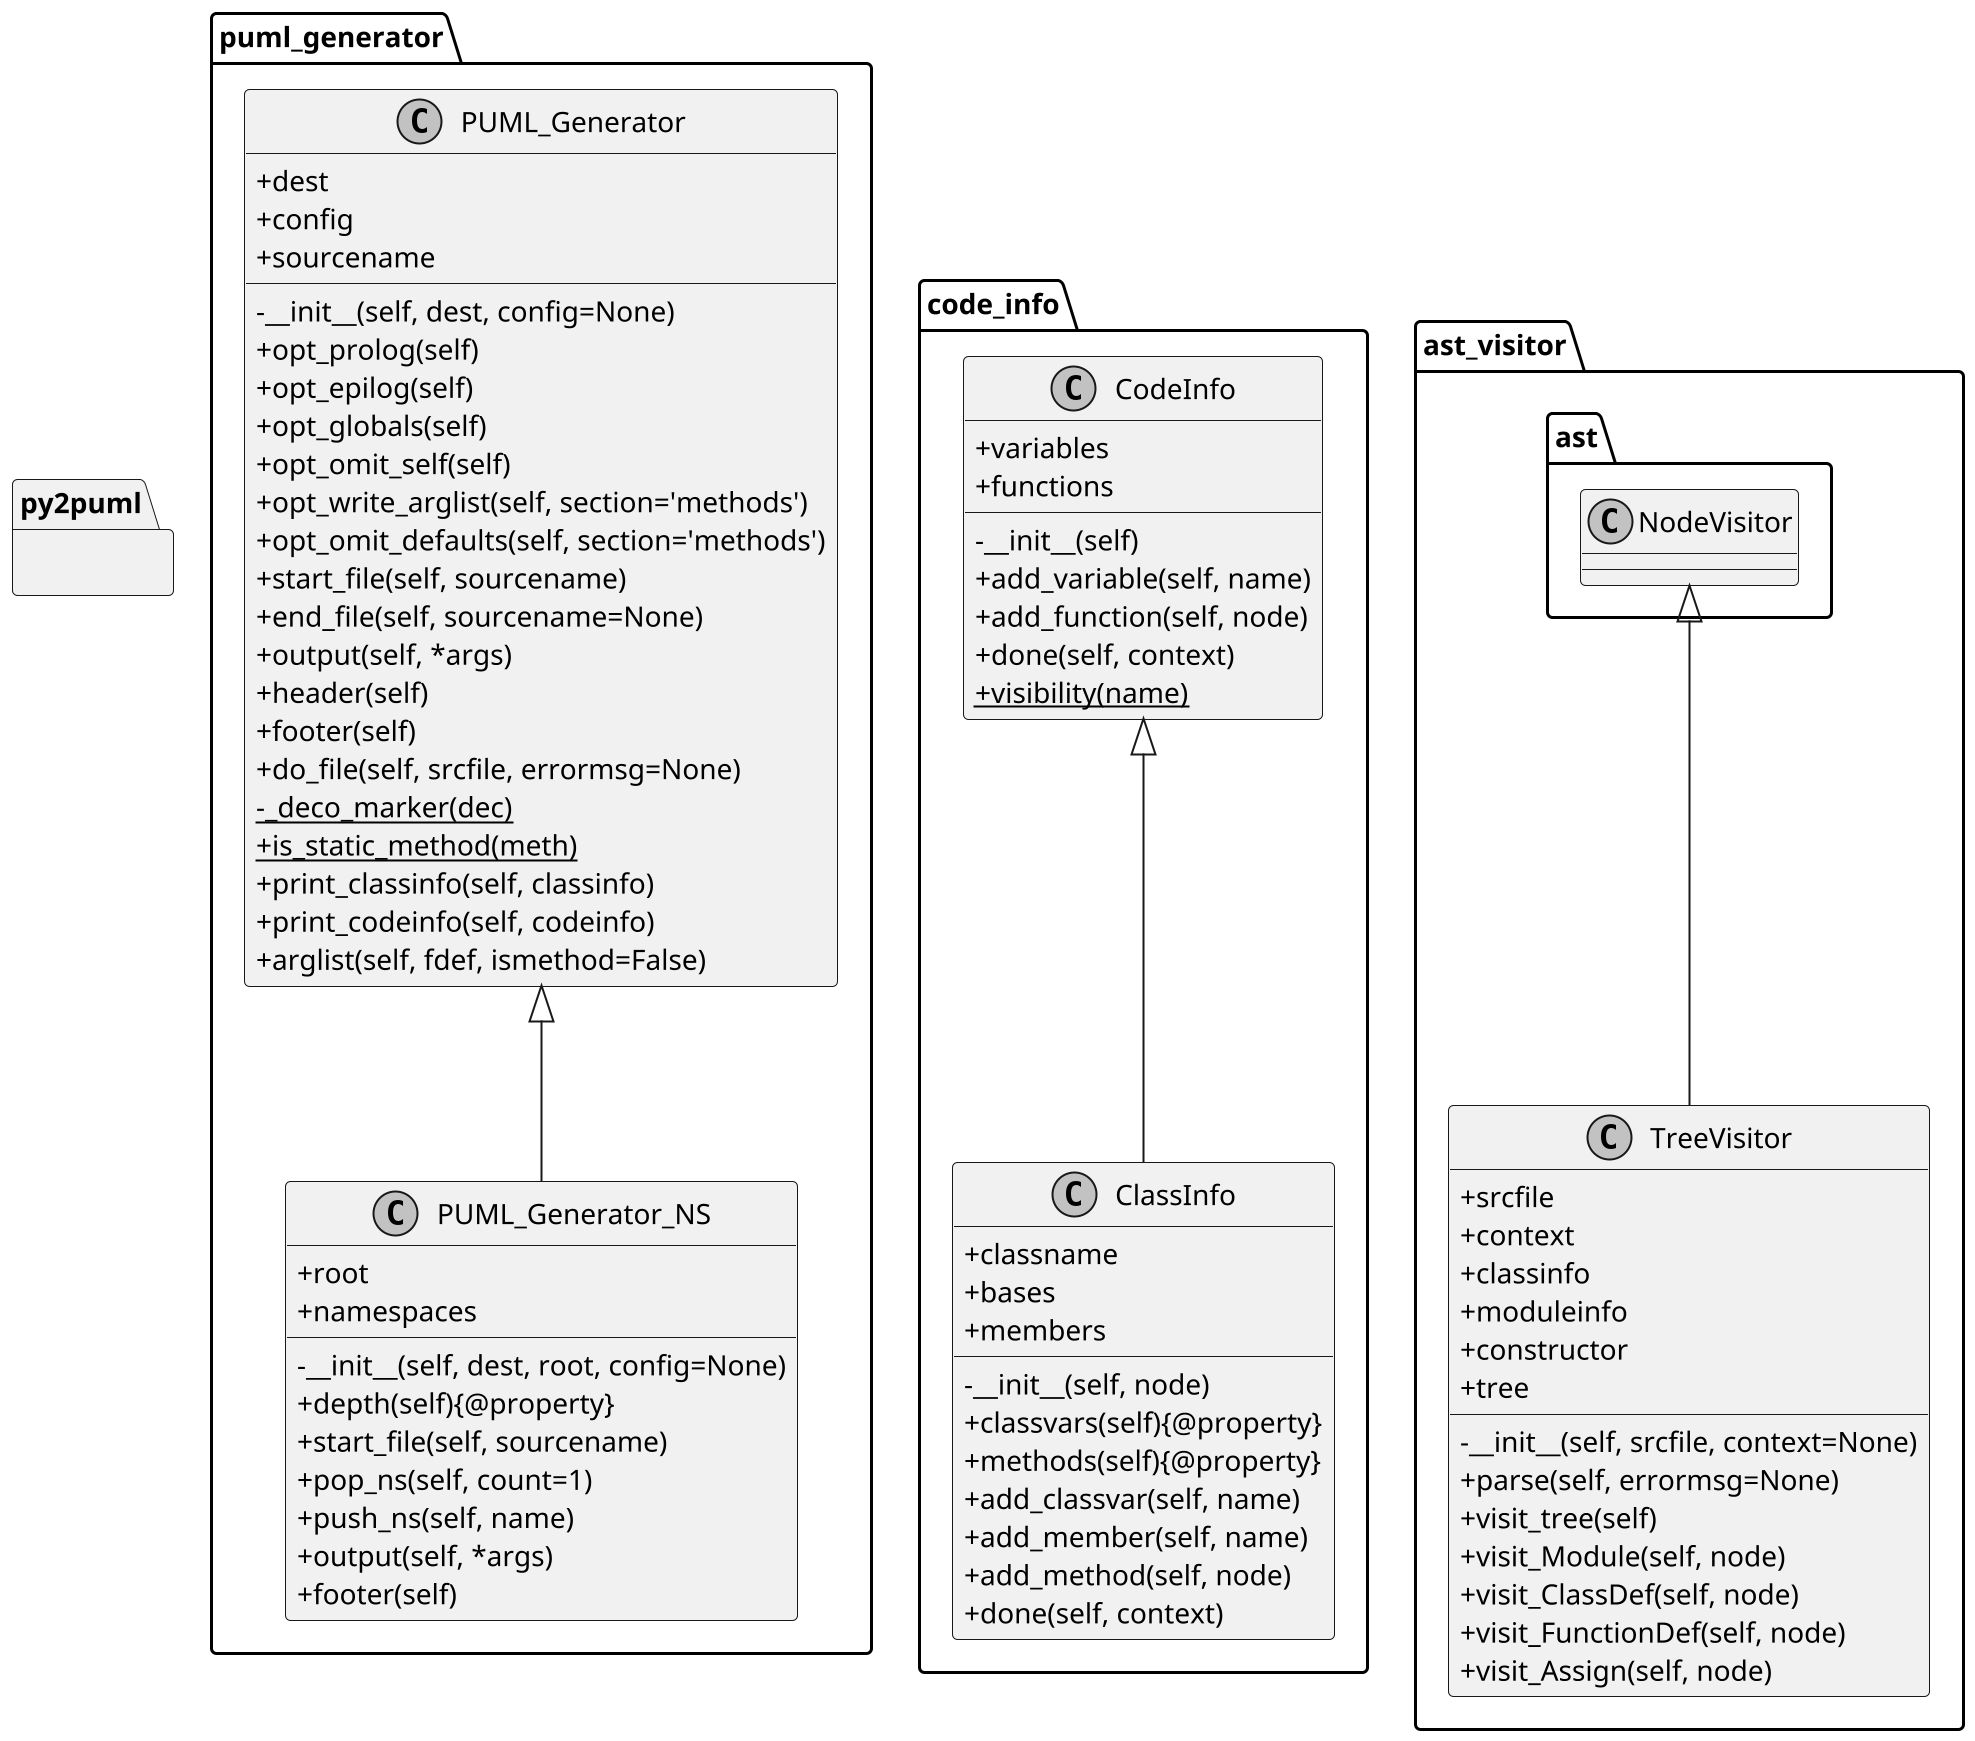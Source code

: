@startuml
skinparam monochrome true
skinparam classAttributeIconSize 0
scale 2

namespace py2puml {
}
namespace puml_generator {
  class PUML_Generator {
    +dest
    +config
    +sourcename
    -__init__(self, dest, config=None)
    +opt_prolog(self)
    +opt_epilog(self)
    +opt_globals(self)
    +opt_omit_self(self)
    +opt_write_arglist(self, section='methods')
    +opt_omit_defaults(self, section='methods')
    +start_file(self, sourcename)
    +end_file(self, sourcename=None)
    +output(self, *args)
    +header(self)
    +footer(self)
    +do_file(self, srcfile, errormsg=None)
    -_deco_marker(dec){static}
    +is_static_method(meth){static}
    +print_classinfo(self, classinfo)
    +print_codeinfo(self, codeinfo)
    +arglist(self, fdef, ismethod=False)
  }

  PUML_Generator <|-- PUML_Generator_NS
  class PUML_Generator_NS {
    +root
    +namespaces
    -__init__(self, dest, root, config=None)
    +depth(self){@property}
    +start_file(self, sourcename)
    +pop_ns(self, count=1)
    +push_ns(self, name)
    +output(self, *args)
    +footer(self)
  }

}
namespace code_info {
  class CodeInfo {
    +variables
    +functions
    -__init__(self)
    +add_variable(self, name)
    +add_function(self, node)
    +done(self, context)
    +visibility(name){static}
  }

  CodeInfo <|-- ClassInfo
  class ClassInfo {
    +classname
    +bases
    +members
    -__init__(self, node)
    +classvars(self){@property}
    +methods(self){@property}
    +add_classvar(self, name)
    +add_member(self, name)
    +add_method(self, node)
    +done(self, context)
  }

}
namespace ast_visitor {
  ast.NodeVisitor <|-- TreeVisitor
  class TreeVisitor {
    +srcfile
    +context
    +classinfo
    +moduleinfo
    +constructor
    +tree
    -__init__(self, srcfile, context=None)
    +parse(self, errormsg=None)
    +visit_tree(self)
    +visit_Module(self, node)
    +visit_ClassDef(self, node)
    +visit_FunctionDef(self, node)
    +visit_Assign(self, node)
  }

}
@enduml
